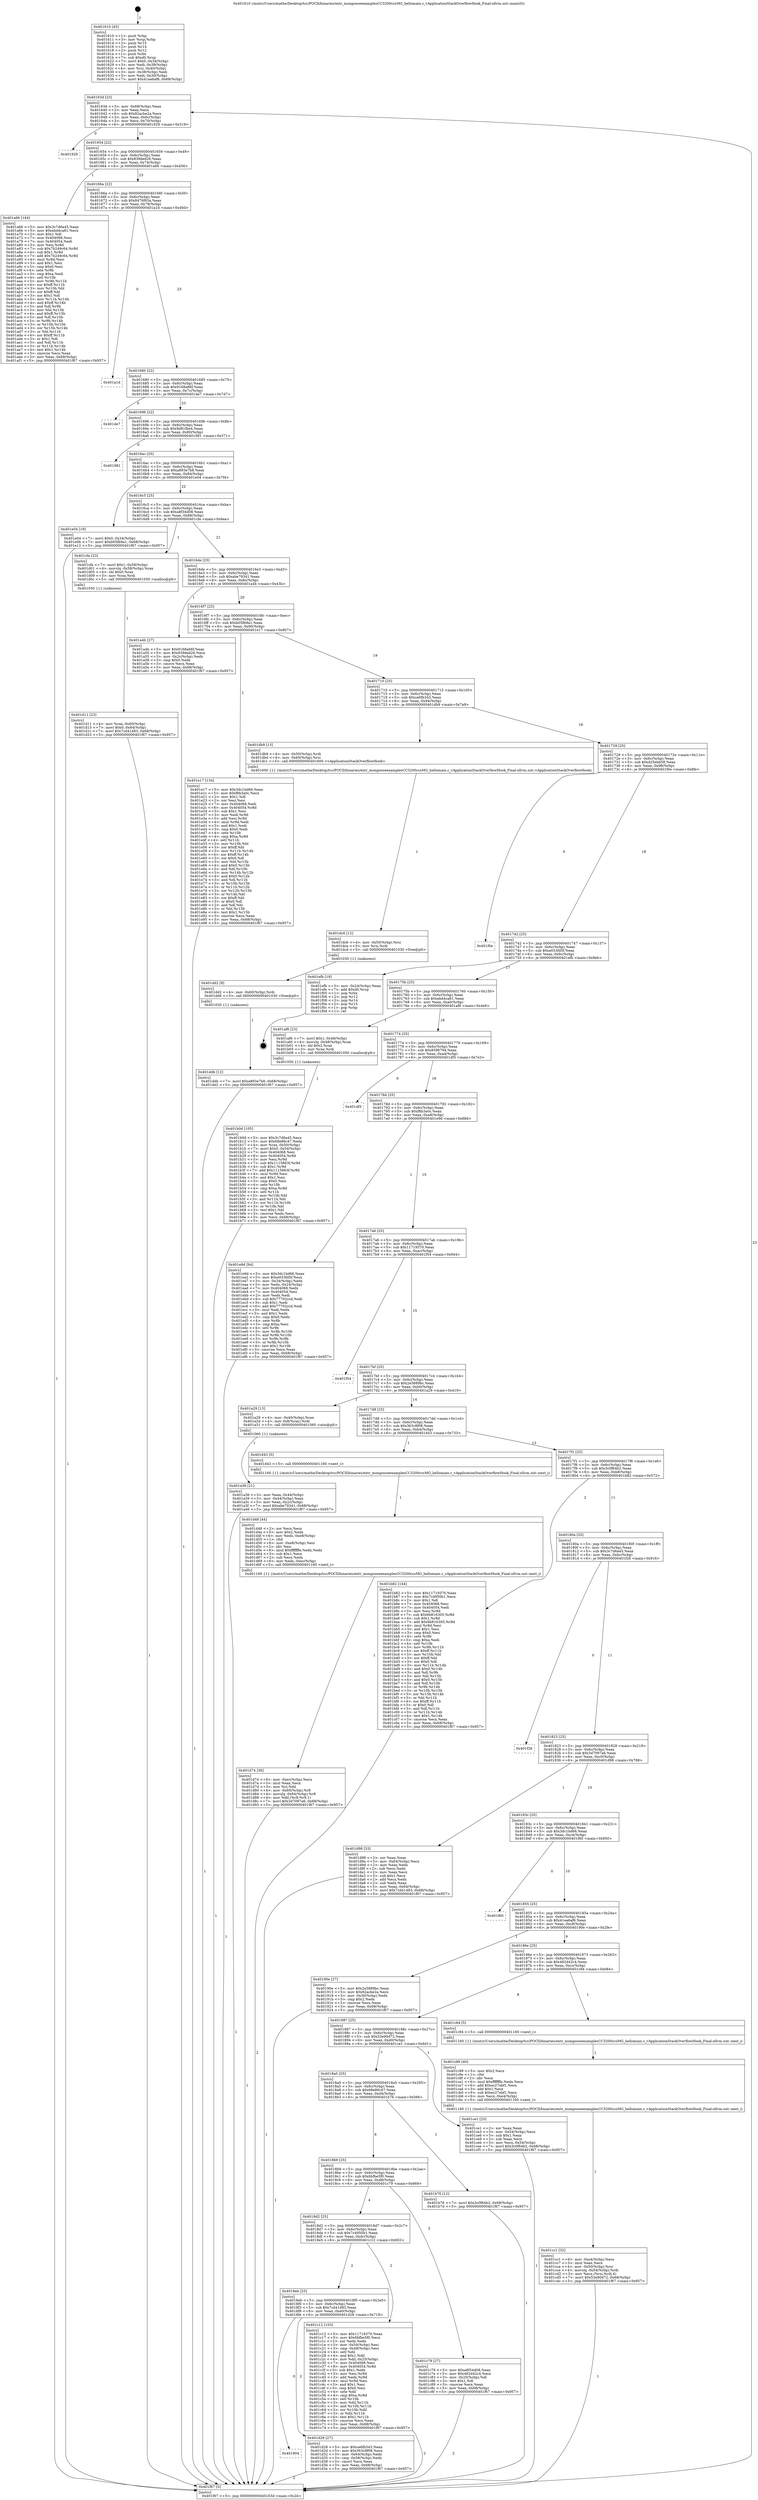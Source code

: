 digraph "0x401610" {
  label = "0x401610 (/mnt/c/Users/mathe/Desktop/tcc/POCII/binaries/extr_mongooseexamplesCC3200ccsMG_hellomain.c_vApplicationStackOverflowHook_Final-ollvm.out::main(0))"
  labelloc = "t"
  node[shape=record]

  Entry [label="",width=0.3,height=0.3,shape=circle,fillcolor=black,style=filled]
  "0x40163d" [label="{
     0x40163d [23]\l
     | [instrs]\l
     &nbsp;&nbsp;0x40163d \<+3\>: mov -0x68(%rbp),%eax\l
     &nbsp;&nbsp;0x401640 \<+2\>: mov %eax,%ecx\l
     &nbsp;&nbsp;0x401642 \<+6\>: sub $0x82acbe2a,%ecx\l
     &nbsp;&nbsp;0x401648 \<+3\>: mov %eax,-0x6c(%rbp)\l
     &nbsp;&nbsp;0x40164b \<+3\>: mov %ecx,-0x70(%rbp)\l
     &nbsp;&nbsp;0x40164e \<+6\>: je 0000000000401929 \<main+0x319\>\l
  }"]
  "0x401929" [label="{
     0x401929\l
  }", style=dashed]
  "0x401654" [label="{
     0x401654 [22]\l
     | [instrs]\l
     &nbsp;&nbsp;0x401654 \<+5\>: jmp 0000000000401659 \<main+0x49\>\l
     &nbsp;&nbsp;0x401659 \<+3\>: mov -0x6c(%rbp),%eax\l
     &nbsp;&nbsp;0x40165c \<+5\>: sub $0x839ded26,%eax\l
     &nbsp;&nbsp;0x401661 \<+3\>: mov %eax,-0x74(%rbp)\l
     &nbsp;&nbsp;0x401664 \<+6\>: je 0000000000401a66 \<main+0x456\>\l
  }"]
  Exit [label="",width=0.3,height=0.3,shape=circle,fillcolor=black,style=filled,peripheries=2]
  "0x401a66" [label="{
     0x401a66 [144]\l
     | [instrs]\l
     &nbsp;&nbsp;0x401a66 \<+5\>: mov $0x3c7d6a45,%eax\l
     &nbsp;&nbsp;0x401a6b \<+5\>: mov $0xebd4ca81,%ecx\l
     &nbsp;&nbsp;0x401a70 \<+2\>: mov $0x1,%dl\l
     &nbsp;&nbsp;0x401a72 \<+7\>: mov 0x404068,%esi\l
     &nbsp;&nbsp;0x401a79 \<+7\>: mov 0x404054,%edi\l
     &nbsp;&nbsp;0x401a80 \<+3\>: mov %esi,%r8d\l
     &nbsp;&nbsp;0x401a83 \<+7\>: sub $0x7b249c64,%r8d\l
     &nbsp;&nbsp;0x401a8a \<+4\>: sub $0x1,%r8d\l
     &nbsp;&nbsp;0x401a8e \<+7\>: add $0x7b249c64,%r8d\l
     &nbsp;&nbsp;0x401a95 \<+4\>: imul %r8d,%esi\l
     &nbsp;&nbsp;0x401a99 \<+3\>: and $0x1,%esi\l
     &nbsp;&nbsp;0x401a9c \<+3\>: cmp $0x0,%esi\l
     &nbsp;&nbsp;0x401a9f \<+4\>: sete %r9b\l
     &nbsp;&nbsp;0x401aa3 \<+3\>: cmp $0xa,%edi\l
     &nbsp;&nbsp;0x401aa6 \<+4\>: setl %r10b\l
     &nbsp;&nbsp;0x401aaa \<+3\>: mov %r9b,%r11b\l
     &nbsp;&nbsp;0x401aad \<+4\>: xor $0xff,%r11b\l
     &nbsp;&nbsp;0x401ab1 \<+3\>: mov %r10b,%bl\l
     &nbsp;&nbsp;0x401ab4 \<+3\>: xor $0xff,%bl\l
     &nbsp;&nbsp;0x401ab7 \<+3\>: xor $0x1,%dl\l
     &nbsp;&nbsp;0x401aba \<+3\>: mov %r11b,%r14b\l
     &nbsp;&nbsp;0x401abd \<+4\>: and $0xff,%r14b\l
     &nbsp;&nbsp;0x401ac1 \<+3\>: and %dl,%r9b\l
     &nbsp;&nbsp;0x401ac4 \<+3\>: mov %bl,%r15b\l
     &nbsp;&nbsp;0x401ac7 \<+4\>: and $0xff,%r15b\l
     &nbsp;&nbsp;0x401acb \<+3\>: and %dl,%r10b\l
     &nbsp;&nbsp;0x401ace \<+3\>: or %r9b,%r14b\l
     &nbsp;&nbsp;0x401ad1 \<+3\>: or %r10b,%r15b\l
     &nbsp;&nbsp;0x401ad4 \<+3\>: xor %r15b,%r14b\l
     &nbsp;&nbsp;0x401ad7 \<+3\>: or %bl,%r11b\l
     &nbsp;&nbsp;0x401ada \<+4\>: xor $0xff,%r11b\l
     &nbsp;&nbsp;0x401ade \<+3\>: or $0x1,%dl\l
     &nbsp;&nbsp;0x401ae1 \<+3\>: and %dl,%r11b\l
     &nbsp;&nbsp;0x401ae4 \<+3\>: or %r11b,%r14b\l
     &nbsp;&nbsp;0x401ae7 \<+4\>: test $0x1,%r14b\l
     &nbsp;&nbsp;0x401aeb \<+3\>: cmovne %ecx,%eax\l
     &nbsp;&nbsp;0x401aee \<+3\>: mov %eax,-0x68(%rbp)\l
     &nbsp;&nbsp;0x401af1 \<+5\>: jmp 0000000000401f67 \<main+0x957\>\l
  }"]
  "0x40166a" [label="{
     0x40166a [22]\l
     | [instrs]\l
     &nbsp;&nbsp;0x40166a \<+5\>: jmp 000000000040166f \<main+0x5f\>\l
     &nbsp;&nbsp;0x40166f \<+3\>: mov -0x6c(%rbp),%eax\l
     &nbsp;&nbsp;0x401672 \<+5\>: sub $0x8476f63a,%eax\l
     &nbsp;&nbsp;0x401677 \<+3\>: mov %eax,-0x78(%rbp)\l
     &nbsp;&nbsp;0x40167a \<+6\>: je 0000000000401a1d \<main+0x40d\>\l
  }"]
  "0x401ddb" [label="{
     0x401ddb [12]\l
     | [instrs]\l
     &nbsp;&nbsp;0x401ddb \<+7\>: movl $0xa893e7b8,-0x68(%rbp)\l
     &nbsp;&nbsp;0x401de2 \<+5\>: jmp 0000000000401f67 \<main+0x957\>\l
  }"]
  "0x401a1d" [label="{
     0x401a1d\l
  }", style=dashed]
  "0x401680" [label="{
     0x401680 [22]\l
     | [instrs]\l
     &nbsp;&nbsp;0x401680 \<+5\>: jmp 0000000000401685 \<main+0x75\>\l
     &nbsp;&nbsp;0x401685 \<+3\>: mov -0x6c(%rbp),%eax\l
     &nbsp;&nbsp;0x401688 \<+5\>: sub $0x9168a66f,%eax\l
     &nbsp;&nbsp;0x40168d \<+3\>: mov %eax,-0x7c(%rbp)\l
     &nbsp;&nbsp;0x401690 \<+6\>: je 0000000000401de7 \<main+0x7d7\>\l
  }"]
  "0x401dd2" [label="{
     0x401dd2 [9]\l
     | [instrs]\l
     &nbsp;&nbsp;0x401dd2 \<+4\>: mov -0x60(%rbp),%rdi\l
     &nbsp;&nbsp;0x401dd6 \<+5\>: call 0000000000401030 \<free@plt\>\l
     | [calls]\l
     &nbsp;&nbsp;0x401030 \{1\} (unknown)\l
  }"]
  "0x401de7" [label="{
     0x401de7\l
  }", style=dashed]
  "0x401696" [label="{
     0x401696 [22]\l
     | [instrs]\l
     &nbsp;&nbsp;0x401696 \<+5\>: jmp 000000000040169b \<main+0x8b\>\l
     &nbsp;&nbsp;0x40169b \<+3\>: mov -0x6c(%rbp),%eax\l
     &nbsp;&nbsp;0x40169e \<+5\>: sub $0x9d81fbe4,%eax\l
     &nbsp;&nbsp;0x4016a3 \<+3\>: mov %eax,-0x80(%rbp)\l
     &nbsp;&nbsp;0x4016a6 \<+6\>: je 0000000000401981 \<main+0x371\>\l
  }"]
  "0x401dc6" [label="{
     0x401dc6 [12]\l
     | [instrs]\l
     &nbsp;&nbsp;0x401dc6 \<+4\>: mov -0x50(%rbp),%rsi\l
     &nbsp;&nbsp;0x401dca \<+3\>: mov %rsi,%rdi\l
     &nbsp;&nbsp;0x401dcd \<+5\>: call 0000000000401030 \<free@plt\>\l
     | [calls]\l
     &nbsp;&nbsp;0x401030 \{1\} (unknown)\l
  }"]
  "0x401981" [label="{
     0x401981\l
  }", style=dashed]
  "0x4016ac" [label="{
     0x4016ac [25]\l
     | [instrs]\l
     &nbsp;&nbsp;0x4016ac \<+5\>: jmp 00000000004016b1 \<main+0xa1\>\l
     &nbsp;&nbsp;0x4016b1 \<+3\>: mov -0x6c(%rbp),%eax\l
     &nbsp;&nbsp;0x4016b4 \<+5\>: sub $0xa893e7b8,%eax\l
     &nbsp;&nbsp;0x4016b9 \<+6\>: mov %eax,-0x84(%rbp)\l
     &nbsp;&nbsp;0x4016bf \<+6\>: je 0000000000401e04 \<main+0x7f4\>\l
  }"]
  "0x401d74" [label="{
     0x401d74 [36]\l
     | [instrs]\l
     &nbsp;&nbsp;0x401d74 \<+6\>: mov -0xec(%rbp),%ecx\l
     &nbsp;&nbsp;0x401d7a \<+3\>: imul %eax,%ecx\l
     &nbsp;&nbsp;0x401d7d \<+3\>: mov %cl,%dil\l
     &nbsp;&nbsp;0x401d80 \<+4\>: mov -0x60(%rbp),%r8\l
     &nbsp;&nbsp;0x401d84 \<+4\>: movslq -0x64(%rbp),%r9\l
     &nbsp;&nbsp;0x401d88 \<+4\>: mov %dil,(%r8,%r9,1)\l
     &nbsp;&nbsp;0x401d8c \<+7\>: movl $0x3d7097a6,-0x68(%rbp)\l
     &nbsp;&nbsp;0x401d93 \<+5\>: jmp 0000000000401f67 \<main+0x957\>\l
  }"]
  "0x401e04" [label="{
     0x401e04 [19]\l
     | [instrs]\l
     &nbsp;&nbsp;0x401e04 \<+7\>: movl $0x0,-0x34(%rbp)\l
     &nbsp;&nbsp;0x401e0b \<+7\>: movl $0xb05fb9a1,-0x68(%rbp)\l
     &nbsp;&nbsp;0x401e12 \<+5\>: jmp 0000000000401f67 \<main+0x957\>\l
  }"]
  "0x4016c5" [label="{
     0x4016c5 [25]\l
     | [instrs]\l
     &nbsp;&nbsp;0x4016c5 \<+5\>: jmp 00000000004016ca \<main+0xba\>\l
     &nbsp;&nbsp;0x4016ca \<+3\>: mov -0x6c(%rbp),%eax\l
     &nbsp;&nbsp;0x4016cd \<+5\>: sub $0xa8f34d08,%eax\l
     &nbsp;&nbsp;0x4016d2 \<+6\>: mov %eax,-0x88(%rbp)\l
     &nbsp;&nbsp;0x4016d8 \<+6\>: je 0000000000401cfa \<main+0x6ea\>\l
  }"]
  "0x401d48" [label="{
     0x401d48 [44]\l
     | [instrs]\l
     &nbsp;&nbsp;0x401d48 \<+2\>: xor %ecx,%ecx\l
     &nbsp;&nbsp;0x401d4a \<+5\>: mov $0x2,%edx\l
     &nbsp;&nbsp;0x401d4f \<+6\>: mov %edx,-0xe8(%rbp)\l
     &nbsp;&nbsp;0x401d55 \<+1\>: cltd\l
     &nbsp;&nbsp;0x401d56 \<+6\>: mov -0xe8(%rbp),%esi\l
     &nbsp;&nbsp;0x401d5c \<+2\>: idiv %esi\l
     &nbsp;&nbsp;0x401d5e \<+6\>: imul $0xfffffffe,%edx,%edx\l
     &nbsp;&nbsp;0x401d64 \<+3\>: sub $0x1,%ecx\l
     &nbsp;&nbsp;0x401d67 \<+2\>: sub %ecx,%edx\l
     &nbsp;&nbsp;0x401d69 \<+6\>: mov %edx,-0xec(%rbp)\l
     &nbsp;&nbsp;0x401d6f \<+5\>: call 0000000000401160 \<next_i\>\l
     | [calls]\l
     &nbsp;&nbsp;0x401160 \{1\} (/mnt/c/Users/mathe/Desktop/tcc/POCII/binaries/extr_mongooseexamplesCC3200ccsMG_hellomain.c_vApplicationStackOverflowHook_Final-ollvm.out::next_i)\l
  }"]
  "0x401cfa" [label="{
     0x401cfa [23]\l
     | [instrs]\l
     &nbsp;&nbsp;0x401cfa \<+7\>: movl $0x1,-0x58(%rbp)\l
     &nbsp;&nbsp;0x401d01 \<+4\>: movslq -0x58(%rbp),%rax\l
     &nbsp;&nbsp;0x401d05 \<+4\>: shl $0x0,%rax\l
     &nbsp;&nbsp;0x401d09 \<+3\>: mov %rax,%rdi\l
     &nbsp;&nbsp;0x401d0c \<+5\>: call 0000000000401050 \<malloc@plt\>\l
     | [calls]\l
     &nbsp;&nbsp;0x401050 \{1\} (unknown)\l
  }"]
  "0x4016de" [label="{
     0x4016de [25]\l
     | [instrs]\l
     &nbsp;&nbsp;0x4016de \<+5\>: jmp 00000000004016e3 \<main+0xd3\>\l
     &nbsp;&nbsp;0x4016e3 \<+3\>: mov -0x6c(%rbp),%eax\l
     &nbsp;&nbsp;0x4016e6 \<+5\>: sub $0xabe79341,%eax\l
     &nbsp;&nbsp;0x4016eb \<+6\>: mov %eax,-0x8c(%rbp)\l
     &nbsp;&nbsp;0x4016f1 \<+6\>: je 0000000000401a4b \<main+0x43b\>\l
  }"]
  "0x401904" [label="{
     0x401904\l
  }", style=dashed]
  "0x401a4b" [label="{
     0x401a4b [27]\l
     | [instrs]\l
     &nbsp;&nbsp;0x401a4b \<+5\>: mov $0x9168a66f,%eax\l
     &nbsp;&nbsp;0x401a50 \<+5\>: mov $0x839ded26,%ecx\l
     &nbsp;&nbsp;0x401a55 \<+3\>: mov -0x2c(%rbp),%edx\l
     &nbsp;&nbsp;0x401a58 \<+3\>: cmp $0x0,%edx\l
     &nbsp;&nbsp;0x401a5b \<+3\>: cmove %ecx,%eax\l
     &nbsp;&nbsp;0x401a5e \<+3\>: mov %eax,-0x68(%rbp)\l
     &nbsp;&nbsp;0x401a61 \<+5\>: jmp 0000000000401f67 \<main+0x957\>\l
  }"]
  "0x4016f7" [label="{
     0x4016f7 [25]\l
     | [instrs]\l
     &nbsp;&nbsp;0x4016f7 \<+5\>: jmp 00000000004016fc \<main+0xec\>\l
     &nbsp;&nbsp;0x4016fc \<+3\>: mov -0x6c(%rbp),%eax\l
     &nbsp;&nbsp;0x4016ff \<+5\>: sub $0xb05fb9a1,%eax\l
     &nbsp;&nbsp;0x401704 \<+6\>: mov %eax,-0x90(%rbp)\l
     &nbsp;&nbsp;0x40170a \<+6\>: je 0000000000401e17 \<main+0x807\>\l
  }"]
  "0x401d28" [label="{
     0x401d28 [27]\l
     | [instrs]\l
     &nbsp;&nbsp;0x401d28 \<+5\>: mov $0xce6fb343,%eax\l
     &nbsp;&nbsp;0x401d2d \<+5\>: mov $0x363c8f08,%ecx\l
     &nbsp;&nbsp;0x401d32 \<+3\>: mov -0x64(%rbp),%edx\l
     &nbsp;&nbsp;0x401d35 \<+3\>: cmp -0x58(%rbp),%edx\l
     &nbsp;&nbsp;0x401d38 \<+3\>: cmovl %ecx,%eax\l
     &nbsp;&nbsp;0x401d3b \<+3\>: mov %eax,-0x68(%rbp)\l
     &nbsp;&nbsp;0x401d3e \<+5\>: jmp 0000000000401f67 \<main+0x957\>\l
  }"]
  "0x401e17" [label="{
     0x401e17 [134]\l
     | [instrs]\l
     &nbsp;&nbsp;0x401e17 \<+5\>: mov $0x3dc1bd66,%eax\l
     &nbsp;&nbsp;0x401e1c \<+5\>: mov $0xf8b3a0c,%ecx\l
     &nbsp;&nbsp;0x401e21 \<+2\>: mov $0x1,%dl\l
     &nbsp;&nbsp;0x401e23 \<+2\>: xor %esi,%esi\l
     &nbsp;&nbsp;0x401e25 \<+7\>: mov 0x404068,%edi\l
     &nbsp;&nbsp;0x401e2c \<+8\>: mov 0x404054,%r8d\l
     &nbsp;&nbsp;0x401e34 \<+3\>: sub $0x1,%esi\l
     &nbsp;&nbsp;0x401e37 \<+3\>: mov %edi,%r9d\l
     &nbsp;&nbsp;0x401e3a \<+3\>: add %esi,%r9d\l
     &nbsp;&nbsp;0x401e3d \<+4\>: imul %r9d,%edi\l
     &nbsp;&nbsp;0x401e41 \<+3\>: and $0x1,%edi\l
     &nbsp;&nbsp;0x401e44 \<+3\>: cmp $0x0,%edi\l
     &nbsp;&nbsp;0x401e47 \<+4\>: sete %r10b\l
     &nbsp;&nbsp;0x401e4b \<+4\>: cmp $0xa,%r8d\l
     &nbsp;&nbsp;0x401e4f \<+4\>: setl %r11b\l
     &nbsp;&nbsp;0x401e53 \<+3\>: mov %r10b,%bl\l
     &nbsp;&nbsp;0x401e56 \<+3\>: xor $0xff,%bl\l
     &nbsp;&nbsp;0x401e59 \<+3\>: mov %r11b,%r14b\l
     &nbsp;&nbsp;0x401e5c \<+4\>: xor $0xff,%r14b\l
     &nbsp;&nbsp;0x401e60 \<+3\>: xor $0x0,%dl\l
     &nbsp;&nbsp;0x401e63 \<+3\>: mov %bl,%r15b\l
     &nbsp;&nbsp;0x401e66 \<+4\>: and $0x0,%r15b\l
     &nbsp;&nbsp;0x401e6a \<+3\>: and %dl,%r10b\l
     &nbsp;&nbsp;0x401e6d \<+3\>: mov %r14b,%r12b\l
     &nbsp;&nbsp;0x401e70 \<+4\>: and $0x0,%r12b\l
     &nbsp;&nbsp;0x401e74 \<+3\>: and %dl,%r11b\l
     &nbsp;&nbsp;0x401e77 \<+3\>: or %r10b,%r15b\l
     &nbsp;&nbsp;0x401e7a \<+3\>: or %r11b,%r12b\l
     &nbsp;&nbsp;0x401e7d \<+3\>: xor %r12b,%r15b\l
     &nbsp;&nbsp;0x401e80 \<+3\>: or %r14b,%bl\l
     &nbsp;&nbsp;0x401e83 \<+3\>: xor $0xff,%bl\l
     &nbsp;&nbsp;0x401e86 \<+3\>: or $0x0,%dl\l
     &nbsp;&nbsp;0x401e89 \<+2\>: and %dl,%bl\l
     &nbsp;&nbsp;0x401e8b \<+3\>: or %bl,%r15b\l
     &nbsp;&nbsp;0x401e8e \<+4\>: test $0x1,%r15b\l
     &nbsp;&nbsp;0x401e92 \<+3\>: cmovne %ecx,%eax\l
     &nbsp;&nbsp;0x401e95 \<+3\>: mov %eax,-0x68(%rbp)\l
     &nbsp;&nbsp;0x401e98 \<+5\>: jmp 0000000000401f67 \<main+0x957\>\l
  }"]
  "0x401710" [label="{
     0x401710 [25]\l
     | [instrs]\l
     &nbsp;&nbsp;0x401710 \<+5\>: jmp 0000000000401715 \<main+0x105\>\l
     &nbsp;&nbsp;0x401715 \<+3\>: mov -0x6c(%rbp),%eax\l
     &nbsp;&nbsp;0x401718 \<+5\>: sub $0xce6fb343,%eax\l
     &nbsp;&nbsp;0x40171d \<+6\>: mov %eax,-0x94(%rbp)\l
     &nbsp;&nbsp;0x401723 \<+6\>: je 0000000000401db9 \<main+0x7a9\>\l
  }"]
  "0x401d11" [label="{
     0x401d11 [23]\l
     | [instrs]\l
     &nbsp;&nbsp;0x401d11 \<+4\>: mov %rax,-0x60(%rbp)\l
     &nbsp;&nbsp;0x401d15 \<+7\>: movl $0x0,-0x64(%rbp)\l
     &nbsp;&nbsp;0x401d1c \<+7\>: movl $0x7cd41483,-0x68(%rbp)\l
     &nbsp;&nbsp;0x401d23 \<+5\>: jmp 0000000000401f67 \<main+0x957\>\l
  }"]
  "0x401db9" [label="{
     0x401db9 [13]\l
     | [instrs]\l
     &nbsp;&nbsp;0x401db9 \<+4\>: mov -0x50(%rbp),%rdi\l
     &nbsp;&nbsp;0x401dbd \<+4\>: mov -0x60(%rbp),%rsi\l
     &nbsp;&nbsp;0x401dc1 \<+5\>: call 0000000000401600 \<vApplicationStackOverflowHook\>\l
     | [calls]\l
     &nbsp;&nbsp;0x401600 \{1\} (/mnt/c/Users/mathe/Desktop/tcc/POCII/binaries/extr_mongooseexamplesCC3200ccsMG_hellomain.c_vApplicationStackOverflowHook_Final-ollvm.out::vApplicationStackOverflowHook)\l
  }"]
  "0x401729" [label="{
     0x401729 [25]\l
     | [instrs]\l
     &nbsp;&nbsp;0x401729 \<+5\>: jmp 000000000040172e \<main+0x11e\>\l
     &nbsp;&nbsp;0x40172e \<+3\>: mov -0x6c(%rbp),%eax\l
     &nbsp;&nbsp;0x401731 \<+5\>: sub $0xd25ebb58,%eax\l
     &nbsp;&nbsp;0x401736 \<+6\>: mov %eax,-0x98(%rbp)\l
     &nbsp;&nbsp;0x40173c \<+6\>: je 0000000000401f0e \<main+0x8fe\>\l
  }"]
  "0x401cc1" [label="{
     0x401cc1 [32]\l
     | [instrs]\l
     &nbsp;&nbsp;0x401cc1 \<+6\>: mov -0xe4(%rbp),%ecx\l
     &nbsp;&nbsp;0x401cc7 \<+3\>: imul %eax,%ecx\l
     &nbsp;&nbsp;0x401cca \<+4\>: mov -0x50(%rbp),%rsi\l
     &nbsp;&nbsp;0x401cce \<+4\>: movslq -0x54(%rbp),%rdi\l
     &nbsp;&nbsp;0x401cd2 \<+3\>: mov %ecx,(%rsi,%rdi,4)\l
     &nbsp;&nbsp;0x401cd5 \<+7\>: movl $0x53e90d72,-0x68(%rbp)\l
     &nbsp;&nbsp;0x401cdc \<+5\>: jmp 0000000000401f67 \<main+0x957\>\l
  }"]
  "0x401f0e" [label="{
     0x401f0e\l
  }", style=dashed]
  "0x401742" [label="{
     0x401742 [25]\l
     | [instrs]\l
     &nbsp;&nbsp;0x401742 \<+5\>: jmp 0000000000401747 \<main+0x137\>\l
     &nbsp;&nbsp;0x401747 \<+3\>: mov -0x6c(%rbp),%eax\l
     &nbsp;&nbsp;0x40174a \<+5\>: sub $0xe033fd5f,%eax\l
     &nbsp;&nbsp;0x40174f \<+6\>: mov %eax,-0x9c(%rbp)\l
     &nbsp;&nbsp;0x401755 \<+6\>: je 0000000000401efb \<main+0x8eb\>\l
  }"]
  "0x401c99" [label="{
     0x401c99 [40]\l
     | [instrs]\l
     &nbsp;&nbsp;0x401c99 \<+5\>: mov $0x2,%ecx\l
     &nbsp;&nbsp;0x401c9e \<+1\>: cltd\l
     &nbsp;&nbsp;0x401c9f \<+2\>: idiv %ecx\l
     &nbsp;&nbsp;0x401ca1 \<+6\>: imul $0xfffffffe,%edx,%ecx\l
     &nbsp;&nbsp;0x401ca7 \<+6\>: add $0xec27ebf1,%ecx\l
     &nbsp;&nbsp;0x401cad \<+3\>: add $0x1,%ecx\l
     &nbsp;&nbsp;0x401cb0 \<+6\>: sub $0xec27ebf1,%ecx\l
     &nbsp;&nbsp;0x401cb6 \<+6\>: mov %ecx,-0xe4(%rbp)\l
     &nbsp;&nbsp;0x401cbc \<+5\>: call 0000000000401160 \<next_i\>\l
     | [calls]\l
     &nbsp;&nbsp;0x401160 \{1\} (/mnt/c/Users/mathe/Desktop/tcc/POCII/binaries/extr_mongooseexamplesCC3200ccsMG_hellomain.c_vApplicationStackOverflowHook_Final-ollvm.out::next_i)\l
  }"]
  "0x401efb" [label="{
     0x401efb [19]\l
     | [instrs]\l
     &nbsp;&nbsp;0x401efb \<+3\>: mov -0x24(%rbp),%eax\l
     &nbsp;&nbsp;0x401efe \<+7\>: add $0xd0,%rsp\l
     &nbsp;&nbsp;0x401f05 \<+1\>: pop %rbx\l
     &nbsp;&nbsp;0x401f06 \<+2\>: pop %r12\l
     &nbsp;&nbsp;0x401f08 \<+2\>: pop %r14\l
     &nbsp;&nbsp;0x401f0a \<+2\>: pop %r15\l
     &nbsp;&nbsp;0x401f0c \<+1\>: pop %rbp\l
     &nbsp;&nbsp;0x401f0d \<+1\>: ret\l
  }"]
  "0x40175b" [label="{
     0x40175b [25]\l
     | [instrs]\l
     &nbsp;&nbsp;0x40175b \<+5\>: jmp 0000000000401760 \<main+0x150\>\l
     &nbsp;&nbsp;0x401760 \<+3\>: mov -0x6c(%rbp),%eax\l
     &nbsp;&nbsp;0x401763 \<+5\>: sub $0xebd4ca81,%eax\l
     &nbsp;&nbsp;0x401768 \<+6\>: mov %eax,-0xa0(%rbp)\l
     &nbsp;&nbsp;0x40176e \<+6\>: je 0000000000401af6 \<main+0x4e6\>\l
  }"]
  "0x4018eb" [label="{
     0x4018eb [25]\l
     | [instrs]\l
     &nbsp;&nbsp;0x4018eb \<+5\>: jmp 00000000004018f0 \<main+0x2e0\>\l
     &nbsp;&nbsp;0x4018f0 \<+3\>: mov -0x6c(%rbp),%eax\l
     &nbsp;&nbsp;0x4018f3 \<+5\>: sub $0x7cd41483,%eax\l
     &nbsp;&nbsp;0x4018f8 \<+6\>: mov %eax,-0xe0(%rbp)\l
     &nbsp;&nbsp;0x4018fe \<+6\>: je 0000000000401d28 \<main+0x718\>\l
  }"]
  "0x401af6" [label="{
     0x401af6 [23]\l
     | [instrs]\l
     &nbsp;&nbsp;0x401af6 \<+7\>: movl $0x1,-0x48(%rbp)\l
     &nbsp;&nbsp;0x401afd \<+4\>: movslq -0x48(%rbp),%rax\l
     &nbsp;&nbsp;0x401b01 \<+4\>: shl $0x2,%rax\l
     &nbsp;&nbsp;0x401b05 \<+3\>: mov %rax,%rdi\l
     &nbsp;&nbsp;0x401b08 \<+5\>: call 0000000000401050 \<malloc@plt\>\l
     | [calls]\l
     &nbsp;&nbsp;0x401050 \{1\} (unknown)\l
  }"]
  "0x401774" [label="{
     0x401774 [25]\l
     | [instrs]\l
     &nbsp;&nbsp;0x401774 \<+5\>: jmp 0000000000401779 \<main+0x169\>\l
     &nbsp;&nbsp;0x401779 \<+3\>: mov -0x6c(%rbp),%eax\l
     &nbsp;&nbsp;0x40177c \<+5\>: sub $0x8596794,%eax\l
     &nbsp;&nbsp;0x401781 \<+6\>: mov %eax,-0xa4(%rbp)\l
     &nbsp;&nbsp;0x401787 \<+6\>: je 0000000000401df3 \<main+0x7e3\>\l
  }"]
  "0x401c12" [label="{
     0x401c12 [103]\l
     | [instrs]\l
     &nbsp;&nbsp;0x401c12 \<+5\>: mov $0x11719370,%eax\l
     &nbsp;&nbsp;0x401c17 \<+5\>: mov $0x6bfbe5f0,%ecx\l
     &nbsp;&nbsp;0x401c1c \<+2\>: xor %edx,%edx\l
     &nbsp;&nbsp;0x401c1e \<+3\>: mov -0x54(%rbp),%esi\l
     &nbsp;&nbsp;0x401c21 \<+3\>: cmp -0x48(%rbp),%esi\l
     &nbsp;&nbsp;0x401c24 \<+4\>: setl %dil\l
     &nbsp;&nbsp;0x401c28 \<+4\>: and $0x1,%dil\l
     &nbsp;&nbsp;0x401c2c \<+4\>: mov %dil,-0x25(%rbp)\l
     &nbsp;&nbsp;0x401c30 \<+7\>: mov 0x404068,%esi\l
     &nbsp;&nbsp;0x401c37 \<+8\>: mov 0x404054,%r8d\l
     &nbsp;&nbsp;0x401c3f \<+3\>: sub $0x1,%edx\l
     &nbsp;&nbsp;0x401c42 \<+3\>: mov %esi,%r9d\l
     &nbsp;&nbsp;0x401c45 \<+3\>: add %edx,%r9d\l
     &nbsp;&nbsp;0x401c48 \<+4\>: imul %r9d,%esi\l
     &nbsp;&nbsp;0x401c4c \<+3\>: and $0x1,%esi\l
     &nbsp;&nbsp;0x401c4f \<+3\>: cmp $0x0,%esi\l
     &nbsp;&nbsp;0x401c52 \<+4\>: sete %dil\l
     &nbsp;&nbsp;0x401c56 \<+4\>: cmp $0xa,%r8d\l
     &nbsp;&nbsp;0x401c5a \<+4\>: setl %r10b\l
     &nbsp;&nbsp;0x401c5e \<+3\>: mov %dil,%r11b\l
     &nbsp;&nbsp;0x401c61 \<+3\>: and %r10b,%r11b\l
     &nbsp;&nbsp;0x401c64 \<+3\>: xor %r10b,%dil\l
     &nbsp;&nbsp;0x401c67 \<+3\>: or %dil,%r11b\l
     &nbsp;&nbsp;0x401c6a \<+4\>: test $0x1,%r11b\l
     &nbsp;&nbsp;0x401c6e \<+3\>: cmovne %ecx,%eax\l
     &nbsp;&nbsp;0x401c71 \<+3\>: mov %eax,-0x68(%rbp)\l
     &nbsp;&nbsp;0x401c74 \<+5\>: jmp 0000000000401f67 \<main+0x957\>\l
  }"]
  "0x401df3" [label="{
     0x401df3\l
  }", style=dashed]
  "0x40178d" [label="{
     0x40178d [25]\l
     | [instrs]\l
     &nbsp;&nbsp;0x40178d \<+5\>: jmp 0000000000401792 \<main+0x182\>\l
     &nbsp;&nbsp;0x401792 \<+3\>: mov -0x6c(%rbp),%eax\l
     &nbsp;&nbsp;0x401795 \<+5\>: sub $0xf8b3a0c,%eax\l
     &nbsp;&nbsp;0x40179a \<+6\>: mov %eax,-0xa8(%rbp)\l
     &nbsp;&nbsp;0x4017a0 \<+6\>: je 0000000000401e9d \<main+0x88d\>\l
  }"]
  "0x4018d2" [label="{
     0x4018d2 [25]\l
     | [instrs]\l
     &nbsp;&nbsp;0x4018d2 \<+5\>: jmp 00000000004018d7 \<main+0x2c7\>\l
     &nbsp;&nbsp;0x4018d7 \<+3\>: mov -0x6c(%rbp),%eax\l
     &nbsp;&nbsp;0x4018da \<+5\>: sub $0x7c4950b1,%eax\l
     &nbsp;&nbsp;0x4018df \<+6\>: mov %eax,-0xdc(%rbp)\l
     &nbsp;&nbsp;0x4018e5 \<+6\>: je 0000000000401c12 \<main+0x602\>\l
  }"]
  "0x401e9d" [label="{
     0x401e9d [94]\l
     | [instrs]\l
     &nbsp;&nbsp;0x401e9d \<+5\>: mov $0x3dc1bd66,%eax\l
     &nbsp;&nbsp;0x401ea2 \<+5\>: mov $0xe033fd5f,%ecx\l
     &nbsp;&nbsp;0x401ea7 \<+3\>: mov -0x34(%rbp),%edx\l
     &nbsp;&nbsp;0x401eaa \<+3\>: mov %edx,-0x24(%rbp)\l
     &nbsp;&nbsp;0x401ead \<+7\>: mov 0x404068,%edx\l
     &nbsp;&nbsp;0x401eb4 \<+7\>: mov 0x404054,%esi\l
     &nbsp;&nbsp;0x401ebb \<+2\>: mov %edx,%edi\l
     &nbsp;&nbsp;0x401ebd \<+6\>: sub $0x77702ccd,%edi\l
     &nbsp;&nbsp;0x401ec3 \<+3\>: sub $0x1,%edi\l
     &nbsp;&nbsp;0x401ec6 \<+6\>: add $0x77702ccd,%edi\l
     &nbsp;&nbsp;0x401ecc \<+3\>: imul %edi,%edx\l
     &nbsp;&nbsp;0x401ecf \<+3\>: and $0x1,%edx\l
     &nbsp;&nbsp;0x401ed2 \<+3\>: cmp $0x0,%edx\l
     &nbsp;&nbsp;0x401ed5 \<+4\>: sete %r8b\l
     &nbsp;&nbsp;0x401ed9 \<+3\>: cmp $0xa,%esi\l
     &nbsp;&nbsp;0x401edc \<+4\>: setl %r9b\l
     &nbsp;&nbsp;0x401ee0 \<+3\>: mov %r8b,%r10b\l
     &nbsp;&nbsp;0x401ee3 \<+3\>: and %r9b,%r10b\l
     &nbsp;&nbsp;0x401ee6 \<+3\>: xor %r9b,%r8b\l
     &nbsp;&nbsp;0x401ee9 \<+3\>: or %r8b,%r10b\l
     &nbsp;&nbsp;0x401eec \<+4\>: test $0x1,%r10b\l
     &nbsp;&nbsp;0x401ef0 \<+3\>: cmovne %ecx,%eax\l
     &nbsp;&nbsp;0x401ef3 \<+3\>: mov %eax,-0x68(%rbp)\l
     &nbsp;&nbsp;0x401ef6 \<+5\>: jmp 0000000000401f67 \<main+0x957\>\l
  }"]
  "0x4017a6" [label="{
     0x4017a6 [25]\l
     | [instrs]\l
     &nbsp;&nbsp;0x4017a6 \<+5\>: jmp 00000000004017ab \<main+0x19b\>\l
     &nbsp;&nbsp;0x4017ab \<+3\>: mov -0x6c(%rbp),%eax\l
     &nbsp;&nbsp;0x4017ae \<+5\>: sub $0x11719370,%eax\l
     &nbsp;&nbsp;0x4017b3 \<+6\>: mov %eax,-0xac(%rbp)\l
     &nbsp;&nbsp;0x4017b9 \<+6\>: je 0000000000401f54 \<main+0x944\>\l
  }"]
  "0x401c79" [label="{
     0x401c79 [27]\l
     | [instrs]\l
     &nbsp;&nbsp;0x401c79 \<+5\>: mov $0xa8f34d08,%eax\l
     &nbsp;&nbsp;0x401c7e \<+5\>: mov $0x462d42c4,%ecx\l
     &nbsp;&nbsp;0x401c83 \<+3\>: mov -0x25(%rbp),%dl\l
     &nbsp;&nbsp;0x401c86 \<+3\>: test $0x1,%dl\l
     &nbsp;&nbsp;0x401c89 \<+3\>: cmovne %ecx,%eax\l
     &nbsp;&nbsp;0x401c8c \<+3\>: mov %eax,-0x68(%rbp)\l
     &nbsp;&nbsp;0x401c8f \<+5\>: jmp 0000000000401f67 \<main+0x957\>\l
  }"]
  "0x401f54" [label="{
     0x401f54\l
  }", style=dashed]
  "0x4017bf" [label="{
     0x4017bf [25]\l
     | [instrs]\l
     &nbsp;&nbsp;0x4017bf \<+5\>: jmp 00000000004017c4 \<main+0x1b4\>\l
     &nbsp;&nbsp;0x4017c4 \<+3\>: mov -0x6c(%rbp),%eax\l
     &nbsp;&nbsp;0x4017c7 \<+5\>: sub $0x2e5889bc,%eax\l
     &nbsp;&nbsp;0x4017cc \<+6\>: mov %eax,-0xb0(%rbp)\l
     &nbsp;&nbsp;0x4017d2 \<+6\>: je 0000000000401a29 \<main+0x419\>\l
  }"]
  "0x4018b9" [label="{
     0x4018b9 [25]\l
     | [instrs]\l
     &nbsp;&nbsp;0x4018b9 \<+5\>: jmp 00000000004018be \<main+0x2ae\>\l
     &nbsp;&nbsp;0x4018be \<+3\>: mov -0x6c(%rbp),%eax\l
     &nbsp;&nbsp;0x4018c1 \<+5\>: sub $0x6bfbe5f0,%eax\l
     &nbsp;&nbsp;0x4018c6 \<+6\>: mov %eax,-0xd8(%rbp)\l
     &nbsp;&nbsp;0x4018cc \<+6\>: je 0000000000401c79 \<main+0x669\>\l
  }"]
  "0x401a29" [label="{
     0x401a29 [13]\l
     | [instrs]\l
     &nbsp;&nbsp;0x401a29 \<+4\>: mov -0x40(%rbp),%rax\l
     &nbsp;&nbsp;0x401a2d \<+4\>: mov 0x8(%rax),%rdi\l
     &nbsp;&nbsp;0x401a31 \<+5\>: call 0000000000401060 \<atoi@plt\>\l
     | [calls]\l
     &nbsp;&nbsp;0x401060 \{1\} (unknown)\l
  }"]
  "0x4017d8" [label="{
     0x4017d8 [25]\l
     | [instrs]\l
     &nbsp;&nbsp;0x4017d8 \<+5\>: jmp 00000000004017dd \<main+0x1cd\>\l
     &nbsp;&nbsp;0x4017dd \<+3\>: mov -0x6c(%rbp),%eax\l
     &nbsp;&nbsp;0x4017e0 \<+5\>: sub $0x363c8f08,%eax\l
     &nbsp;&nbsp;0x4017e5 \<+6\>: mov %eax,-0xb4(%rbp)\l
     &nbsp;&nbsp;0x4017eb \<+6\>: je 0000000000401d43 \<main+0x733\>\l
  }"]
  "0x401b76" [label="{
     0x401b76 [12]\l
     | [instrs]\l
     &nbsp;&nbsp;0x401b76 \<+7\>: movl $0x3c0f64b2,-0x68(%rbp)\l
     &nbsp;&nbsp;0x401b7d \<+5\>: jmp 0000000000401f67 \<main+0x957\>\l
  }"]
  "0x401d43" [label="{
     0x401d43 [5]\l
     | [instrs]\l
     &nbsp;&nbsp;0x401d43 \<+5\>: call 0000000000401160 \<next_i\>\l
     | [calls]\l
     &nbsp;&nbsp;0x401160 \{1\} (/mnt/c/Users/mathe/Desktop/tcc/POCII/binaries/extr_mongooseexamplesCC3200ccsMG_hellomain.c_vApplicationStackOverflowHook_Final-ollvm.out::next_i)\l
  }"]
  "0x4017f1" [label="{
     0x4017f1 [25]\l
     | [instrs]\l
     &nbsp;&nbsp;0x4017f1 \<+5\>: jmp 00000000004017f6 \<main+0x1e6\>\l
     &nbsp;&nbsp;0x4017f6 \<+3\>: mov -0x6c(%rbp),%eax\l
     &nbsp;&nbsp;0x4017f9 \<+5\>: sub $0x3c0f64b2,%eax\l
     &nbsp;&nbsp;0x4017fe \<+6\>: mov %eax,-0xb8(%rbp)\l
     &nbsp;&nbsp;0x401804 \<+6\>: je 0000000000401b82 \<main+0x572\>\l
  }"]
  "0x4018a0" [label="{
     0x4018a0 [25]\l
     | [instrs]\l
     &nbsp;&nbsp;0x4018a0 \<+5\>: jmp 00000000004018a5 \<main+0x295\>\l
     &nbsp;&nbsp;0x4018a5 \<+3\>: mov -0x6c(%rbp),%eax\l
     &nbsp;&nbsp;0x4018a8 \<+5\>: sub $0x68e86c47,%eax\l
     &nbsp;&nbsp;0x4018ad \<+6\>: mov %eax,-0xd4(%rbp)\l
     &nbsp;&nbsp;0x4018b3 \<+6\>: je 0000000000401b76 \<main+0x566\>\l
  }"]
  "0x401b82" [label="{
     0x401b82 [144]\l
     | [instrs]\l
     &nbsp;&nbsp;0x401b82 \<+5\>: mov $0x11719370,%eax\l
     &nbsp;&nbsp;0x401b87 \<+5\>: mov $0x7c4950b1,%ecx\l
     &nbsp;&nbsp;0x401b8c \<+2\>: mov $0x1,%dl\l
     &nbsp;&nbsp;0x401b8e \<+7\>: mov 0x404068,%esi\l
     &nbsp;&nbsp;0x401b95 \<+7\>: mov 0x404054,%edi\l
     &nbsp;&nbsp;0x401b9c \<+3\>: mov %esi,%r8d\l
     &nbsp;&nbsp;0x401b9f \<+7\>: sub $0x6b816305,%r8d\l
     &nbsp;&nbsp;0x401ba6 \<+4\>: sub $0x1,%r8d\l
     &nbsp;&nbsp;0x401baa \<+7\>: add $0x6b816305,%r8d\l
     &nbsp;&nbsp;0x401bb1 \<+4\>: imul %r8d,%esi\l
     &nbsp;&nbsp;0x401bb5 \<+3\>: and $0x1,%esi\l
     &nbsp;&nbsp;0x401bb8 \<+3\>: cmp $0x0,%esi\l
     &nbsp;&nbsp;0x401bbb \<+4\>: sete %r9b\l
     &nbsp;&nbsp;0x401bbf \<+3\>: cmp $0xa,%edi\l
     &nbsp;&nbsp;0x401bc2 \<+4\>: setl %r10b\l
     &nbsp;&nbsp;0x401bc6 \<+3\>: mov %r9b,%r11b\l
     &nbsp;&nbsp;0x401bc9 \<+4\>: xor $0xff,%r11b\l
     &nbsp;&nbsp;0x401bcd \<+3\>: mov %r10b,%bl\l
     &nbsp;&nbsp;0x401bd0 \<+3\>: xor $0xff,%bl\l
     &nbsp;&nbsp;0x401bd3 \<+3\>: xor $0x0,%dl\l
     &nbsp;&nbsp;0x401bd6 \<+3\>: mov %r11b,%r14b\l
     &nbsp;&nbsp;0x401bd9 \<+4\>: and $0x0,%r14b\l
     &nbsp;&nbsp;0x401bdd \<+3\>: and %dl,%r9b\l
     &nbsp;&nbsp;0x401be0 \<+3\>: mov %bl,%r15b\l
     &nbsp;&nbsp;0x401be3 \<+4\>: and $0x0,%r15b\l
     &nbsp;&nbsp;0x401be7 \<+3\>: and %dl,%r10b\l
     &nbsp;&nbsp;0x401bea \<+3\>: or %r9b,%r14b\l
     &nbsp;&nbsp;0x401bed \<+3\>: or %r10b,%r15b\l
     &nbsp;&nbsp;0x401bf0 \<+3\>: xor %r15b,%r14b\l
     &nbsp;&nbsp;0x401bf3 \<+3\>: or %bl,%r11b\l
     &nbsp;&nbsp;0x401bf6 \<+4\>: xor $0xff,%r11b\l
     &nbsp;&nbsp;0x401bfa \<+3\>: or $0x0,%dl\l
     &nbsp;&nbsp;0x401bfd \<+3\>: and %dl,%r11b\l
     &nbsp;&nbsp;0x401c00 \<+3\>: or %r11b,%r14b\l
     &nbsp;&nbsp;0x401c03 \<+4\>: test $0x1,%r14b\l
     &nbsp;&nbsp;0x401c07 \<+3\>: cmovne %ecx,%eax\l
     &nbsp;&nbsp;0x401c0a \<+3\>: mov %eax,-0x68(%rbp)\l
     &nbsp;&nbsp;0x401c0d \<+5\>: jmp 0000000000401f67 \<main+0x957\>\l
  }"]
  "0x40180a" [label="{
     0x40180a [25]\l
     | [instrs]\l
     &nbsp;&nbsp;0x40180a \<+5\>: jmp 000000000040180f \<main+0x1ff\>\l
     &nbsp;&nbsp;0x40180f \<+3\>: mov -0x6c(%rbp),%eax\l
     &nbsp;&nbsp;0x401812 \<+5\>: sub $0x3c7d6a45,%eax\l
     &nbsp;&nbsp;0x401817 \<+6\>: mov %eax,-0xbc(%rbp)\l
     &nbsp;&nbsp;0x40181d \<+6\>: je 0000000000401f26 \<main+0x916\>\l
  }"]
  "0x401ce1" [label="{
     0x401ce1 [25]\l
     | [instrs]\l
     &nbsp;&nbsp;0x401ce1 \<+2\>: xor %eax,%eax\l
     &nbsp;&nbsp;0x401ce3 \<+3\>: mov -0x54(%rbp),%ecx\l
     &nbsp;&nbsp;0x401ce6 \<+3\>: sub $0x1,%eax\l
     &nbsp;&nbsp;0x401ce9 \<+2\>: sub %eax,%ecx\l
     &nbsp;&nbsp;0x401ceb \<+3\>: mov %ecx,-0x54(%rbp)\l
     &nbsp;&nbsp;0x401cee \<+7\>: movl $0x3c0f64b2,-0x68(%rbp)\l
     &nbsp;&nbsp;0x401cf5 \<+5\>: jmp 0000000000401f67 \<main+0x957\>\l
  }"]
  "0x401f26" [label="{
     0x401f26\l
  }", style=dashed]
  "0x401823" [label="{
     0x401823 [25]\l
     | [instrs]\l
     &nbsp;&nbsp;0x401823 \<+5\>: jmp 0000000000401828 \<main+0x218\>\l
     &nbsp;&nbsp;0x401828 \<+3\>: mov -0x6c(%rbp),%eax\l
     &nbsp;&nbsp;0x40182b \<+5\>: sub $0x3d7097a6,%eax\l
     &nbsp;&nbsp;0x401830 \<+6\>: mov %eax,-0xc0(%rbp)\l
     &nbsp;&nbsp;0x401836 \<+6\>: je 0000000000401d98 \<main+0x788\>\l
  }"]
  "0x401887" [label="{
     0x401887 [25]\l
     | [instrs]\l
     &nbsp;&nbsp;0x401887 \<+5\>: jmp 000000000040188c \<main+0x27c\>\l
     &nbsp;&nbsp;0x40188c \<+3\>: mov -0x6c(%rbp),%eax\l
     &nbsp;&nbsp;0x40188f \<+5\>: sub $0x53e90d72,%eax\l
     &nbsp;&nbsp;0x401894 \<+6\>: mov %eax,-0xd0(%rbp)\l
     &nbsp;&nbsp;0x40189a \<+6\>: je 0000000000401ce1 \<main+0x6d1\>\l
  }"]
  "0x401d98" [label="{
     0x401d98 [33]\l
     | [instrs]\l
     &nbsp;&nbsp;0x401d98 \<+2\>: xor %eax,%eax\l
     &nbsp;&nbsp;0x401d9a \<+3\>: mov -0x64(%rbp),%ecx\l
     &nbsp;&nbsp;0x401d9d \<+2\>: mov %eax,%edx\l
     &nbsp;&nbsp;0x401d9f \<+2\>: sub %ecx,%edx\l
     &nbsp;&nbsp;0x401da1 \<+2\>: mov %eax,%ecx\l
     &nbsp;&nbsp;0x401da3 \<+3\>: sub $0x1,%ecx\l
     &nbsp;&nbsp;0x401da6 \<+2\>: add %ecx,%edx\l
     &nbsp;&nbsp;0x401da8 \<+2\>: sub %edx,%eax\l
     &nbsp;&nbsp;0x401daa \<+3\>: mov %eax,-0x64(%rbp)\l
     &nbsp;&nbsp;0x401dad \<+7\>: movl $0x7cd41483,-0x68(%rbp)\l
     &nbsp;&nbsp;0x401db4 \<+5\>: jmp 0000000000401f67 \<main+0x957\>\l
  }"]
  "0x40183c" [label="{
     0x40183c [25]\l
     | [instrs]\l
     &nbsp;&nbsp;0x40183c \<+5\>: jmp 0000000000401841 \<main+0x231\>\l
     &nbsp;&nbsp;0x401841 \<+3\>: mov -0x6c(%rbp),%eax\l
     &nbsp;&nbsp;0x401844 \<+5\>: sub $0x3dc1bd66,%eax\l
     &nbsp;&nbsp;0x401849 \<+6\>: mov %eax,-0xc4(%rbp)\l
     &nbsp;&nbsp;0x40184f \<+6\>: je 0000000000401f60 \<main+0x950\>\l
  }"]
  "0x401c94" [label="{
     0x401c94 [5]\l
     | [instrs]\l
     &nbsp;&nbsp;0x401c94 \<+5\>: call 0000000000401160 \<next_i\>\l
     | [calls]\l
     &nbsp;&nbsp;0x401160 \{1\} (/mnt/c/Users/mathe/Desktop/tcc/POCII/binaries/extr_mongooseexamplesCC3200ccsMG_hellomain.c_vApplicationStackOverflowHook_Final-ollvm.out::next_i)\l
  }"]
  "0x401f60" [label="{
     0x401f60\l
  }", style=dashed]
  "0x401855" [label="{
     0x401855 [25]\l
     | [instrs]\l
     &nbsp;&nbsp;0x401855 \<+5\>: jmp 000000000040185a \<main+0x24a\>\l
     &nbsp;&nbsp;0x40185a \<+3\>: mov -0x6c(%rbp),%eax\l
     &nbsp;&nbsp;0x40185d \<+5\>: sub $0x41ea6af6,%eax\l
     &nbsp;&nbsp;0x401862 \<+6\>: mov %eax,-0xc8(%rbp)\l
     &nbsp;&nbsp;0x401868 \<+6\>: je 000000000040190e \<main+0x2fe\>\l
  }"]
  "0x401b0d" [label="{
     0x401b0d [105]\l
     | [instrs]\l
     &nbsp;&nbsp;0x401b0d \<+5\>: mov $0x3c7d6a45,%ecx\l
     &nbsp;&nbsp;0x401b12 \<+5\>: mov $0x68e86c47,%edx\l
     &nbsp;&nbsp;0x401b17 \<+4\>: mov %rax,-0x50(%rbp)\l
     &nbsp;&nbsp;0x401b1b \<+7\>: movl $0x0,-0x54(%rbp)\l
     &nbsp;&nbsp;0x401b22 \<+7\>: mov 0x404068,%esi\l
     &nbsp;&nbsp;0x401b29 \<+8\>: mov 0x404054,%r8d\l
     &nbsp;&nbsp;0x401b31 \<+3\>: mov %esi,%r9d\l
     &nbsp;&nbsp;0x401b34 \<+7\>: sub $0x1115863f,%r9d\l
     &nbsp;&nbsp;0x401b3b \<+4\>: sub $0x1,%r9d\l
     &nbsp;&nbsp;0x401b3f \<+7\>: add $0x1115863f,%r9d\l
     &nbsp;&nbsp;0x401b46 \<+4\>: imul %r9d,%esi\l
     &nbsp;&nbsp;0x401b4a \<+3\>: and $0x1,%esi\l
     &nbsp;&nbsp;0x401b4d \<+3\>: cmp $0x0,%esi\l
     &nbsp;&nbsp;0x401b50 \<+4\>: sete %r10b\l
     &nbsp;&nbsp;0x401b54 \<+4\>: cmp $0xa,%r8d\l
     &nbsp;&nbsp;0x401b58 \<+4\>: setl %r11b\l
     &nbsp;&nbsp;0x401b5c \<+3\>: mov %r10b,%bl\l
     &nbsp;&nbsp;0x401b5f \<+3\>: and %r11b,%bl\l
     &nbsp;&nbsp;0x401b62 \<+3\>: xor %r11b,%r10b\l
     &nbsp;&nbsp;0x401b65 \<+3\>: or %r10b,%bl\l
     &nbsp;&nbsp;0x401b68 \<+3\>: test $0x1,%bl\l
     &nbsp;&nbsp;0x401b6b \<+3\>: cmovne %edx,%ecx\l
     &nbsp;&nbsp;0x401b6e \<+3\>: mov %ecx,-0x68(%rbp)\l
     &nbsp;&nbsp;0x401b71 \<+5\>: jmp 0000000000401f67 \<main+0x957\>\l
  }"]
  "0x40190e" [label="{
     0x40190e [27]\l
     | [instrs]\l
     &nbsp;&nbsp;0x40190e \<+5\>: mov $0x2e5889bc,%eax\l
     &nbsp;&nbsp;0x401913 \<+5\>: mov $0x82acbe2a,%ecx\l
     &nbsp;&nbsp;0x401918 \<+3\>: mov -0x30(%rbp),%edx\l
     &nbsp;&nbsp;0x40191b \<+3\>: cmp $0x2,%edx\l
     &nbsp;&nbsp;0x40191e \<+3\>: cmovne %ecx,%eax\l
     &nbsp;&nbsp;0x401921 \<+3\>: mov %eax,-0x68(%rbp)\l
     &nbsp;&nbsp;0x401924 \<+5\>: jmp 0000000000401f67 \<main+0x957\>\l
  }"]
  "0x40186e" [label="{
     0x40186e [25]\l
     | [instrs]\l
     &nbsp;&nbsp;0x40186e \<+5\>: jmp 0000000000401873 \<main+0x263\>\l
     &nbsp;&nbsp;0x401873 \<+3\>: mov -0x6c(%rbp),%eax\l
     &nbsp;&nbsp;0x401876 \<+5\>: sub $0x462d42c4,%eax\l
     &nbsp;&nbsp;0x40187b \<+6\>: mov %eax,-0xcc(%rbp)\l
     &nbsp;&nbsp;0x401881 \<+6\>: je 0000000000401c94 \<main+0x684\>\l
  }"]
  "0x401f67" [label="{
     0x401f67 [5]\l
     | [instrs]\l
     &nbsp;&nbsp;0x401f67 \<+5\>: jmp 000000000040163d \<main+0x2d\>\l
  }"]
  "0x401610" [label="{
     0x401610 [45]\l
     | [instrs]\l
     &nbsp;&nbsp;0x401610 \<+1\>: push %rbp\l
     &nbsp;&nbsp;0x401611 \<+3\>: mov %rsp,%rbp\l
     &nbsp;&nbsp;0x401614 \<+2\>: push %r15\l
     &nbsp;&nbsp;0x401616 \<+2\>: push %r14\l
     &nbsp;&nbsp;0x401618 \<+2\>: push %r12\l
     &nbsp;&nbsp;0x40161a \<+1\>: push %rbx\l
     &nbsp;&nbsp;0x40161b \<+7\>: sub $0xd0,%rsp\l
     &nbsp;&nbsp;0x401622 \<+7\>: movl $0x0,-0x34(%rbp)\l
     &nbsp;&nbsp;0x401629 \<+3\>: mov %edi,-0x38(%rbp)\l
     &nbsp;&nbsp;0x40162c \<+4\>: mov %rsi,-0x40(%rbp)\l
     &nbsp;&nbsp;0x401630 \<+3\>: mov -0x38(%rbp),%edi\l
     &nbsp;&nbsp;0x401633 \<+3\>: mov %edi,-0x30(%rbp)\l
     &nbsp;&nbsp;0x401636 \<+7\>: movl $0x41ea6af6,-0x68(%rbp)\l
  }"]
  "0x401a36" [label="{
     0x401a36 [21]\l
     | [instrs]\l
     &nbsp;&nbsp;0x401a36 \<+3\>: mov %eax,-0x44(%rbp)\l
     &nbsp;&nbsp;0x401a39 \<+3\>: mov -0x44(%rbp),%eax\l
     &nbsp;&nbsp;0x401a3c \<+3\>: mov %eax,-0x2c(%rbp)\l
     &nbsp;&nbsp;0x401a3f \<+7\>: movl $0xabe79341,-0x68(%rbp)\l
     &nbsp;&nbsp;0x401a46 \<+5\>: jmp 0000000000401f67 \<main+0x957\>\l
  }"]
  Entry -> "0x401610" [label=" 1"]
  "0x40163d" -> "0x401929" [label=" 0"]
  "0x40163d" -> "0x401654" [label=" 24"]
  "0x401efb" -> Exit [label=" 1"]
  "0x401654" -> "0x401a66" [label=" 1"]
  "0x401654" -> "0x40166a" [label=" 23"]
  "0x401e9d" -> "0x401f67" [label=" 1"]
  "0x40166a" -> "0x401a1d" [label=" 0"]
  "0x40166a" -> "0x401680" [label=" 23"]
  "0x401e17" -> "0x401f67" [label=" 1"]
  "0x401680" -> "0x401de7" [label=" 0"]
  "0x401680" -> "0x401696" [label=" 23"]
  "0x401e04" -> "0x401f67" [label=" 1"]
  "0x401696" -> "0x401981" [label=" 0"]
  "0x401696" -> "0x4016ac" [label=" 23"]
  "0x401ddb" -> "0x401f67" [label=" 1"]
  "0x4016ac" -> "0x401e04" [label=" 1"]
  "0x4016ac" -> "0x4016c5" [label=" 22"]
  "0x401dd2" -> "0x401ddb" [label=" 1"]
  "0x4016c5" -> "0x401cfa" [label=" 1"]
  "0x4016c5" -> "0x4016de" [label=" 21"]
  "0x401dc6" -> "0x401dd2" [label=" 1"]
  "0x4016de" -> "0x401a4b" [label=" 1"]
  "0x4016de" -> "0x4016f7" [label=" 20"]
  "0x401db9" -> "0x401dc6" [label=" 1"]
  "0x4016f7" -> "0x401e17" [label=" 1"]
  "0x4016f7" -> "0x401710" [label=" 19"]
  "0x401d98" -> "0x401f67" [label=" 1"]
  "0x401710" -> "0x401db9" [label=" 1"]
  "0x401710" -> "0x401729" [label=" 18"]
  "0x401d48" -> "0x401d74" [label=" 1"]
  "0x401729" -> "0x401f0e" [label=" 0"]
  "0x401729" -> "0x401742" [label=" 18"]
  "0x401d43" -> "0x401d48" [label=" 1"]
  "0x401742" -> "0x401efb" [label=" 1"]
  "0x401742" -> "0x40175b" [label=" 17"]
  "0x401d28" -> "0x401f67" [label=" 2"]
  "0x40175b" -> "0x401af6" [label=" 1"]
  "0x40175b" -> "0x401774" [label=" 16"]
  "0x4018eb" -> "0x401904" [label=" 0"]
  "0x401774" -> "0x401df3" [label=" 0"]
  "0x401774" -> "0x40178d" [label=" 16"]
  "0x4018eb" -> "0x401d28" [label=" 2"]
  "0x40178d" -> "0x401e9d" [label=" 1"]
  "0x40178d" -> "0x4017a6" [label=" 15"]
  "0x401d11" -> "0x401f67" [label=" 1"]
  "0x4017a6" -> "0x401f54" [label=" 0"]
  "0x4017a6" -> "0x4017bf" [label=" 15"]
  "0x401cfa" -> "0x401d11" [label=" 1"]
  "0x4017bf" -> "0x401a29" [label=" 1"]
  "0x4017bf" -> "0x4017d8" [label=" 14"]
  "0x401cc1" -> "0x401f67" [label=" 1"]
  "0x4017d8" -> "0x401d43" [label=" 1"]
  "0x4017d8" -> "0x4017f1" [label=" 13"]
  "0x401c99" -> "0x401cc1" [label=" 1"]
  "0x4017f1" -> "0x401b82" [label=" 2"]
  "0x4017f1" -> "0x40180a" [label=" 11"]
  "0x401c79" -> "0x401f67" [label=" 2"]
  "0x40180a" -> "0x401f26" [label=" 0"]
  "0x40180a" -> "0x401823" [label=" 11"]
  "0x401c12" -> "0x401f67" [label=" 2"]
  "0x401823" -> "0x401d98" [label=" 1"]
  "0x401823" -> "0x40183c" [label=" 10"]
  "0x4018d2" -> "0x401c12" [label=" 2"]
  "0x40183c" -> "0x401f60" [label=" 0"]
  "0x40183c" -> "0x401855" [label=" 10"]
  "0x401d74" -> "0x401f67" [label=" 1"]
  "0x401855" -> "0x40190e" [label=" 1"]
  "0x401855" -> "0x40186e" [label=" 9"]
  "0x40190e" -> "0x401f67" [label=" 1"]
  "0x401610" -> "0x40163d" [label=" 1"]
  "0x401f67" -> "0x40163d" [label=" 23"]
  "0x401a29" -> "0x401a36" [label=" 1"]
  "0x401a36" -> "0x401f67" [label=" 1"]
  "0x401a4b" -> "0x401f67" [label=" 1"]
  "0x401a66" -> "0x401f67" [label=" 1"]
  "0x401af6" -> "0x401b0d" [label=" 1"]
  "0x401b0d" -> "0x401f67" [label=" 1"]
  "0x4018b9" -> "0x4018d2" [label=" 4"]
  "0x40186e" -> "0x401c94" [label=" 1"]
  "0x40186e" -> "0x401887" [label=" 8"]
  "0x4018d2" -> "0x4018eb" [label=" 2"]
  "0x401887" -> "0x401ce1" [label=" 1"]
  "0x401887" -> "0x4018a0" [label=" 7"]
  "0x401c94" -> "0x401c99" [label=" 1"]
  "0x4018a0" -> "0x401b76" [label=" 1"]
  "0x4018a0" -> "0x4018b9" [label=" 6"]
  "0x401b76" -> "0x401f67" [label=" 1"]
  "0x401b82" -> "0x401f67" [label=" 2"]
  "0x401ce1" -> "0x401f67" [label=" 1"]
  "0x4018b9" -> "0x401c79" [label=" 2"]
}
